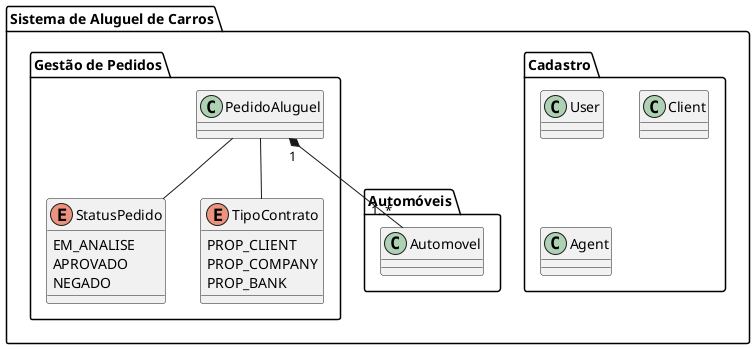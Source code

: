 @startuml
package "Sistema de Aluguel de Carros" {
    package "Cadastro" {
        class User {
            
        }
        class Client {
        }
        class Agent {
        }
    }

    package "Gestão de Pedidos" {
        class PedidoAluguel {
        }
        enum StatusPedido {
            EM_ANALISE
            APROVADO
            NEGADO
        }
        PedidoAluguel -- StatusPedido
        enum TipoContrato {
            PROP_CLIENT
            PROP_COMPANY
            PROP_BANK
        }
        PedidoAluguel -- TipoContrato
    }

    package "Automóveis" {
        class Automovel {
            
        }
        PedidoAluguel "1" *-- "1..*" Automovel
    }

}
@enduml